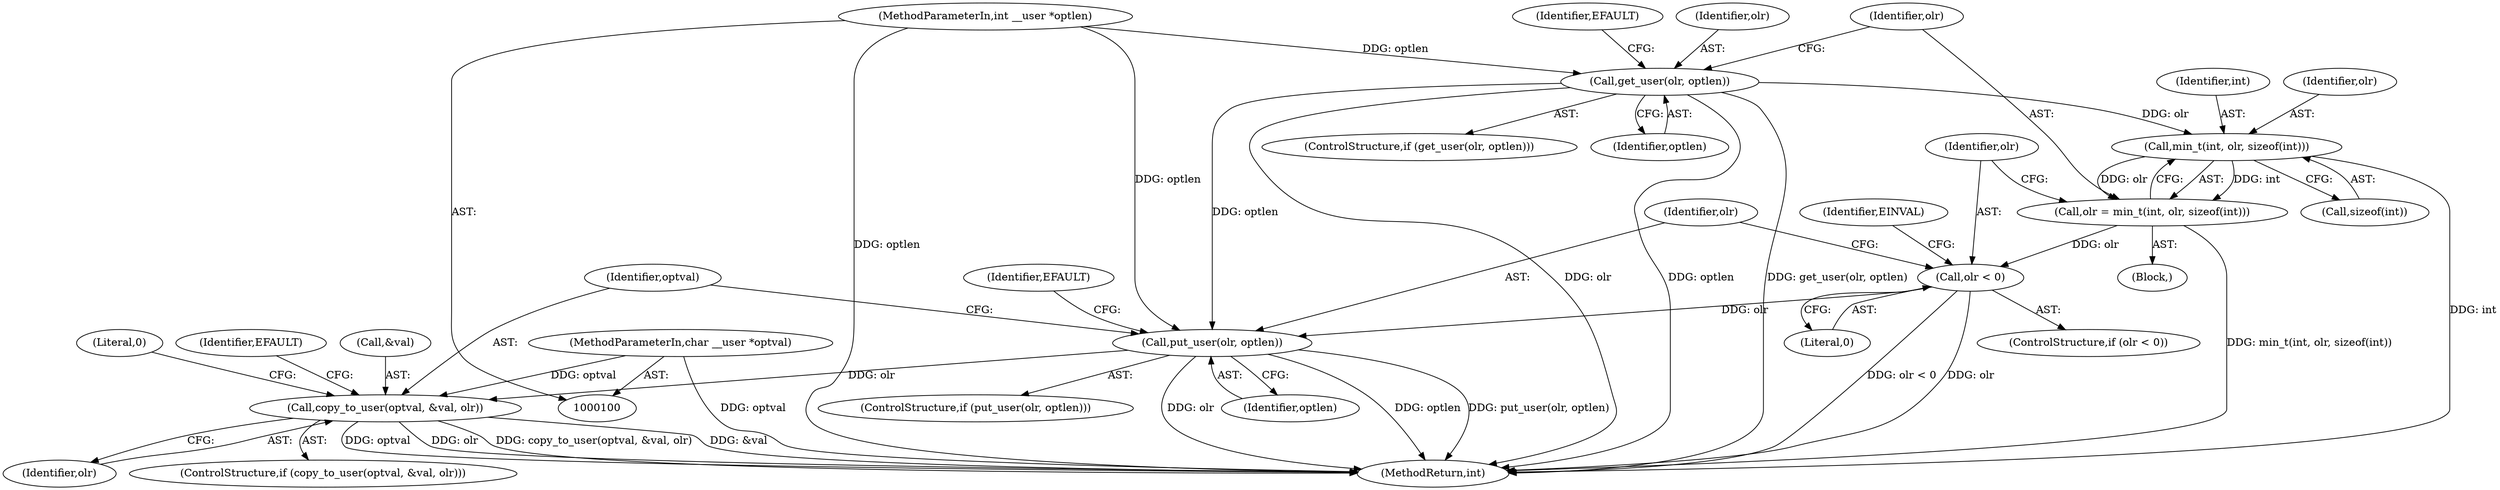 digraph "0_linux_99253eb750fda6a644d5188fb26c43bad8d5a745@API" {
"1000191" [label="(Call,copy_to_user(optval, &val, olr))"];
"1000103" [label="(MethodParameterIn,char __user *optval)"];
"1000184" [label="(Call,put_user(olr, optlen))"];
"1000177" [label="(Call,olr < 0)"];
"1000169" [label="(Call,olr = min_t(int, olr, sizeof(int)))"];
"1000171" [label="(Call,min_t(int, olr, sizeof(int)))"];
"1000163" [label="(Call,get_user(olr, optlen))"];
"1000104" [label="(MethodParameterIn,int __user *optlen)"];
"1000104" [label="(MethodParameterIn,int __user *optlen)"];
"1000177" [label="(Call,olr < 0)"];
"1000172" [label="(Identifier,int)"];
"1000170" [label="(Identifier,olr)"];
"1000190" [label="(ControlStructure,if (copy_to_user(optval, &val, olr)))"];
"1000192" [label="(Identifier,optval)"];
"1000189" [label="(Identifier,EFAULT)"];
"1000179" [label="(Literal,0)"];
"1000103" [label="(MethodParameterIn,char __user *optval)"];
"1000171" [label="(Call,min_t(int, olr, sizeof(int)))"];
"1000169" [label="(Call,olr = min_t(int, olr, sizeof(int)))"];
"1000193" [label="(Call,&val)"];
"1000174" [label="(Call,sizeof(int))"];
"1000183" [label="(ControlStructure,if (put_user(olr, optlen)))"];
"1000168" [label="(Identifier,EFAULT)"];
"1000201" [label="(MethodReturn,int)"];
"1000176" [label="(ControlStructure,if (olr < 0))"];
"1000163" [label="(Call,get_user(olr, optlen))"];
"1000164" [label="(Identifier,olr)"];
"1000186" [label="(Identifier,optlen)"];
"1000185" [label="(Identifier,olr)"];
"1000173" [label="(Identifier,olr)"];
"1000165" [label="(Identifier,optlen)"];
"1000182" [label="(Identifier,EINVAL)"];
"1000162" [label="(ControlStructure,if (get_user(olr, optlen)))"];
"1000191" [label="(Call,copy_to_user(optval, &val, olr))"];
"1000200" [label="(Literal,0)"];
"1000178" [label="(Identifier,olr)"];
"1000195" [label="(Identifier,olr)"];
"1000105" [label="(Block,)"];
"1000198" [label="(Identifier,EFAULT)"];
"1000184" [label="(Call,put_user(olr, optlen))"];
"1000191" -> "1000190"  [label="AST: "];
"1000191" -> "1000195"  [label="CFG: "];
"1000192" -> "1000191"  [label="AST: "];
"1000193" -> "1000191"  [label="AST: "];
"1000195" -> "1000191"  [label="AST: "];
"1000198" -> "1000191"  [label="CFG: "];
"1000200" -> "1000191"  [label="CFG: "];
"1000191" -> "1000201"  [label="DDG: olr"];
"1000191" -> "1000201"  [label="DDG: copy_to_user(optval, &val, olr)"];
"1000191" -> "1000201"  [label="DDG: &val"];
"1000191" -> "1000201"  [label="DDG: optval"];
"1000103" -> "1000191"  [label="DDG: optval"];
"1000184" -> "1000191"  [label="DDG: olr"];
"1000103" -> "1000100"  [label="AST: "];
"1000103" -> "1000201"  [label="DDG: optval"];
"1000184" -> "1000183"  [label="AST: "];
"1000184" -> "1000186"  [label="CFG: "];
"1000185" -> "1000184"  [label="AST: "];
"1000186" -> "1000184"  [label="AST: "];
"1000189" -> "1000184"  [label="CFG: "];
"1000192" -> "1000184"  [label="CFG: "];
"1000184" -> "1000201"  [label="DDG: olr"];
"1000184" -> "1000201"  [label="DDG: optlen"];
"1000184" -> "1000201"  [label="DDG: put_user(olr, optlen)"];
"1000177" -> "1000184"  [label="DDG: olr"];
"1000163" -> "1000184"  [label="DDG: optlen"];
"1000104" -> "1000184"  [label="DDG: optlen"];
"1000177" -> "1000176"  [label="AST: "];
"1000177" -> "1000179"  [label="CFG: "];
"1000178" -> "1000177"  [label="AST: "];
"1000179" -> "1000177"  [label="AST: "];
"1000182" -> "1000177"  [label="CFG: "];
"1000185" -> "1000177"  [label="CFG: "];
"1000177" -> "1000201"  [label="DDG: olr < 0"];
"1000177" -> "1000201"  [label="DDG: olr"];
"1000169" -> "1000177"  [label="DDG: olr"];
"1000169" -> "1000105"  [label="AST: "];
"1000169" -> "1000171"  [label="CFG: "];
"1000170" -> "1000169"  [label="AST: "];
"1000171" -> "1000169"  [label="AST: "];
"1000178" -> "1000169"  [label="CFG: "];
"1000169" -> "1000201"  [label="DDG: min_t(int, olr, sizeof(int))"];
"1000171" -> "1000169"  [label="DDG: int"];
"1000171" -> "1000169"  [label="DDG: olr"];
"1000171" -> "1000174"  [label="CFG: "];
"1000172" -> "1000171"  [label="AST: "];
"1000173" -> "1000171"  [label="AST: "];
"1000174" -> "1000171"  [label="AST: "];
"1000171" -> "1000201"  [label="DDG: int"];
"1000163" -> "1000171"  [label="DDG: olr"];
"1000163" -> "1000162"  [label="AST: "];
"1000163" -> "1000165"  [label="CFG: "];
"1000164" -> "1000163"  [label="AST: "];
"1000165" -> "1000163"  [label="AST: "];
"1000168" -> "1000163"  [label="CFG: "];
"1000170" -> "1000163"  [label="CFG: "];
"1000163" -> "1000201"  [label="DDG: olr"];
"1000163" -> "1000201"  [label="DDG: get_user(olr, optlen)"];
"1000163" -> "1000201"  [label="DDG: optlen"];
"1000104" -> "1000163"  [label="DDG: optlen"];
"1000104" -> "1000100"  [label="AST: "];
"1000104" -> "1000201"  [label="DDG: optlen"];
}
